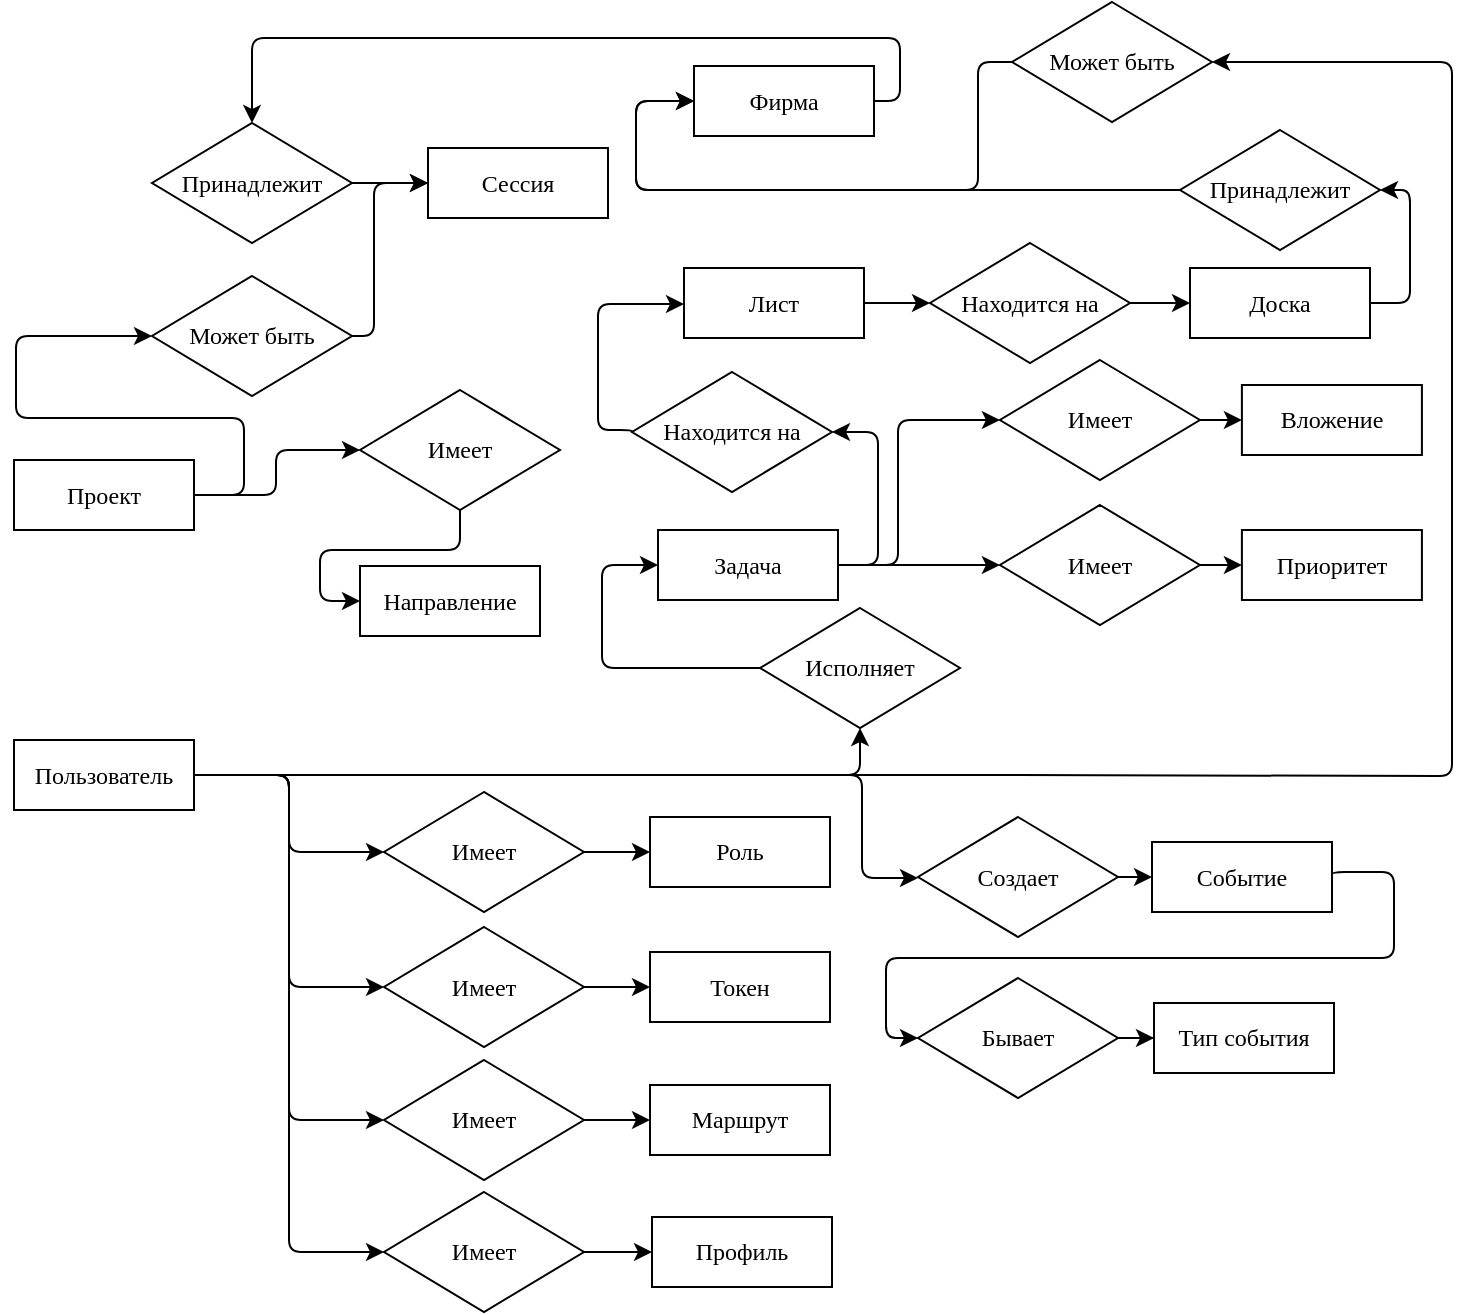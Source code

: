 <mxfile version="24.4.2" type="github">
  <diagram name="Page-1" id="e56a1550-8fbb-45ad-956c-1786394a9013">
    <mxGraphModel dx="1675" dy="-667" grid="0" gridSize="10" guides="1" tooltips="1" connect="1" arrows="1" fold="1" page="0" pageScale="1" pageWidth="1100" pageHeight="850" background="none" math="0" shadow="0">
      <root>
        <mxCell id="0" />
        <mxCell id="1" parent="0" />
        <mxCell id="h-be-nQW5oj6uktQYkDy-21" value="" style="edgeStyle=orthogonalEdgeStyle;orthogonalLoop=1;jettySize=auto;entryX=0;entryY=0.5;entryDx=0;entryDy=0;fontFamily=Liberation Serif;strokeWidth=1;strokeColor=default;shadow=0;arcSize=12;verticalAlign=middle;labelBorderColor=none;textShadow=0;html=1;" edge="1" parent="1" source="h-be-nQW5oj6uktQYkDy-1" target="h-be-nQW5oj6uktQYkDy-20">
          <mxGeometry relative="1" as="geometry" />
        </mxCell>
        <mxCell id="h-be-nQW5oj6uktQYkDy-24" value="" style="edgeStyle=orthogonalEdgeStyle;orthogonalLoop=1;jettySize=auto;entryX=0;entryY=0.5;entryDx=0;entryDy=0;fontFamily=Liberation Serif;strokeWidth=1;strokeColor=default;shadow=0;arcSize=12;verticalAlign=middle;labelBorderColor=none;textShadow=0;html=1;" edge="1" parent="1" source="h-be-nQW5oj6uktQYkDy-1" target="h-be-nQW5oj6uktQYkDy-23">
          <mxGeometry relative="1" as="geometry" />
        </mxCell>
        <mxCell id="h-be-nQW5oj6uktQYkDy-31" value="" style="edgeStyle=orthogonalEdgeStyle;orthogonalLoop=1;jettySize=auto;entryX=0;entryY=0.5;entryDx=0;entryDy=0;fontFamily=Liberation Serif;strokeWidth=1;strokeColor=default;shadow=0;arcSize=12;verticalAlign=middle;labelBorderColor=none;textShadow=0;html=1;" edge="1" parent="1" source="h-be-nQW5oj6uktQYkDy-33" target="h-be-nQW5oj6uktQYkDy-7">
          <mxGeometry relative="1" as="geometry" />
        </mxCell>
        <mxCell id="h-be-nQW5oj6uktQYkDy-55" value="" style="edgeStyle=orthogonalEdgeStyle;orthogonalLoop=1;jettySize=auto;entryX=0;entryY=0.5;entryDx=0;entryDy=0;fontFamily=Liberation Serif;strokeWidth=1;strokeColor=default;shadow=0;arcSize=12;verticalAlign=middle;labelBorderColor=none;textShadow=0;html=1;" edge="1" parent="1" source="h-be-nQW5oj6uktQYkDy-1" target="h-be-nQW5oj6uktQYkDy-54">
          <mxGeometry relative="1" as="geometry">
            <Array as="points">
              <mxPoint x="10" y="1943" />
              <mxPoint x="10" y="1994" />
              <mxPoint x="38" y="1994" />
            </Array>
          </mxGeometry>
        </mxCell>
        <mxCell id="h-be-nQW5oj6uktQYkDy-67" value="" style="edgeStyle=orthogonalEdgeStyle;orthogonalLoop=1;jettySize=auto;entryX=0;entryY=0.5;entryDx=0;entryDy=0;fontFamily=Liberation Serif;strokeWidth=1;strokeColor=default;shadow=0;arcSize=12;verticalAlign=middle;labelBorderColor=none;textShadow=0;html=1;" edge="1" parent="1" source="h-be-nQW5oj6uktQYkDy-1" target="h-be-nQW5oj6uktQYkDy-66">
          <mxGeometry relative="1" as="geometry" />
        </mxCell>
        <mxCell id="h-be-nQW5oj6uktQYkDy-74" value="" style="edgeStyle=orthogonalEdgeStyle;orthogonalLoop=1;jettySize=auto;entryX=0.5;entryY=1;entryDx=0;entryDy=0;fontFamily=Liberation Serif;strokeWidth=1;strokeColor=default;shadow=0;arcSize=12;verticalAlign=middle;labelBorderColor=none;textShadow=0;html=1;exitX=1;exitY=0.5;exitDx=0;exitDy=0;" edge="1" parent="1" source="h-be-nQW5oj6uktQYkDy-1" target="h-be-nQW5oj6uktQYkDy-73">
          <mxGeometry relative="1" as="geometry">
            <mxPoint x="-116.0" y="2072" as="targetPoint" />
            <Array as="points">
              <mxPoint x="9" y="1943" />
              <mxPoint x="9" y="1925" />
            </Array>
          </mxGeometry>
        </mxCell>
        <mxCell id="h-be-nQW5oj6uktQYkDy-76" value="" style="edgeStyle=orthogonalEdgeStyle;orthogonalLoop=1;jettySize=auto;entryX=1;entryY=0.5;entryDx=0;entryDy=0;fontFamily=Liberation Serif;exitX=1;exitY=0.5;exitDx=0;exitDy=0;strokeWidth=1;strokeColor=default;shadow=0;arcSize=12;verticalAlign=middle;labelBorderColor=none;textShadow=0;html=1;" edge="1" parent="1" source="h-be-nQW5oj6uktQYkDy-1" target="h-be-nQW5oj6uktQYkDy-77">
          <mxGeometry relative="1" as="geometry">
            <Array as="points">
              <mxPoint x="64" y="1943" />
              <mxPoint x="305" y="1943" />
              <mxPoint x="305" y="1542" />
            </Array>
          </mxGeometry>
        </mxCell>
        <mxCell id="h-be-nQW5oj6uktQYkDy-1" value="Пользователь" style="rounded=0;fontFamily=Liberation Serif;strokeWidth=1;strokeColor=default;shadow=0;arcSize=12;verticalAlign=middle;labelBorderColor=none;textShadow=0;whiteSpace=wrap;html=1;" vertex="1" parent="1">
          <mxGeometry x="-414" y="1925" width="90" height="35" as="geometry" />
        </mxCell>
        <mxCell id="h-be-nQW5oj6uktQYkDy-2" value="Роль" style="rounded=0;fontFamily=Liberation Serif;strokeWidth=1;strokeColor=default;shadow=0;arcSize=12;verticalAlign=middle;labelBorderColor=none;textShadow=0;whiteSpace=wrap;html=1;flipH=1;" vertex="1" parent="1">
          <mxGeometry x="-96" y="1963.5" width="90" height="35" as="geometry" />
        </mxCell>
        <mxCell id="h-be-nQW5oj6uktQYkDy-4" value="Токен" style="rounded=0;fontFamily=Liberation Serif;strokeWidth=1;strokeColor=default;shadow=0;arcSize=12;verticalAlign=middle;labelBorderColor=none;textShadow=0;whiteSpace=wrap;html=1;" vertex="1" parent="1">
          <mxGeometry x="-96" y="2031" width="90" height="35" as="geometry" />
        </mxCell>
        <mxCell id="h-be-nQW5oj6uktQYkDy-52" value="" style="edgeStyle=orthogonalEdgeStyle;orthogonalLoop=1;jettySize=auto;entryX=0.5;entryY=0;entryDx=0;entryDy=0;fontFamily=Liberation Serif;strokeWidth=1;strokeColor=default;shadow=0;arcSize=12;verticalAlign=middle;labelBorderColor=none;textShadow=0;html=1;exitX=1;exitY=0.5;exitDx=0;exitDy=0;" edge="1" parent="1" source="h-be-nQW5oj6uktQYkDy-5" target="h-be-nQW5oj6uktQYkDy-51">
          <mxGeometry relative="1" as="geometry">
            <Array as="points">
              <mxPoint x="29" y="1606" />
              <mxPoint x="29" y="1574" />
              <mxPoint x="-295" y="1574" />
            </Array>
          </mxGeometry>
        </mxCell>
        <mxCell id="h-be-nQW5oj6uktQYkDy-5" value="Фирма" style="rounded=0;fontFamily=Liberation Serif;strokeWidth=1;strokeColor=default;shadow=0;arcSize=12;verticalAlign=middle;labelBorderColor=none;textShadow=0;whiteSpace=wrap;html=1;" vertex="1" parent="1">
          <mxGeometry x="-74" y="1588" width="90" height="35" as="geometry" />
        </mxCell>
        <mxCell id="h-be-nQW5oj6uktQYkDy-58" value="" style="edgeStyle=orthogonalEdgeStyle;orthogonalLoop=1;jettySize=auto;entryX=0;entryY=0.5;entryDx=0;entryDy=0;fontFamily=Liberation Serif;exitX=1;exitY=0.5;exitDx=0;exitDy=0;strokeWidth=1;strokeColor=default;shadow=0;arcSize=12;verticalAlign=middle;labelBorderColor=none;textShadow=0;html=1;" edge="1" parent="1" source="h-be-nQW5oj6uktQYkDy-6" target="h-be-nQW5oj6uktQYkDy-57">
          <mxGeometry relative="1" as="geometry">
            <Array as="points">
              <mxPoint x="-299" y="1803" />
              <mxPoint x="-299" y="1764" />
              <mxPoint x="-413" y="1764" />
              <mxPoint x="-413" y="1723" />
            </Array>
          </mxGeometry>
        </mxCell>
        <mxCell id="h-be-nQW5oj6uktQYkDy-71" value="" style="edgeStyle=orthogonalEdgeStyle;orthogonalLoop=1;jettySize=auto;entryX=0;entryY=0.5;entryDx=0;entryDy=0;fontFamily=Liberation Serif;exitX=1;exitY=0.5;exitDx=0;exitDy=0;strokeWidth=1;strokeColor=default;shadow=0;arcSize=12;verticalAlign=middle;labelBorderColor=none;textShadow=0;html=1;" edge="1" parent="1" source="h-be-nQW5oj6uktQYkDy-6" target="h-be-nQW5oj6uktQYkDy-70">
          <mxGeometry relative="1" as="geometry">
            <Array as="points">
              <mxPoint x="-283" y="1803" />
              <mxPoint x="-283" y="1780" />
            </Array>
          </mxGeometry>
        </mxCell>
        <mxCell id="h-be-nQW5oj6uktQYkDy-6" value="Проект" style="rounded=0;fontFamily=Liberation Serif;strokeWidth=1;strokeColor=default;shadow=0;arcSize=12;verticalAlign=middle;labelBorderColor=none;textShadow=0;whiteSpace=wrap;html=1;" vertex="1" parent="1">
          <mxGeometry x="-414" y="1785" width="90" height="35" as="geometry" />
        </mxCell>
        <mxCell id="h-be-nQW5oj6uktQYkDy-7" value="Маршрут" style="rounded=0;fontFamily=Liberation Serif;strokeWidth=1;strokeColor=default;shadow=0;arcSize=12;verticalAlign=middle;labelBorderColor=none;textShadow=0;whiteSpace=wrap;html=1;" vertex="1" parent="1">
          <mxGeometry x="-96" y="2097.5" width="90" height="35" as="geometry" />
        </mxCell>
        <mxCell id="h-be-nQW5oj6uktQYkDy-8" value="Сессия" style="rounded=0;fontFamily=Liberation Serif;strokeWidth=1;strokeColor=default;shadow=0;arcSize=12;verticalAlign=middle;labelBorderColor=none;textShadow=0;whiteSpace=wrap;html=1;" vertex="1" parent="1">
          <mxGeometry x="-207" y="1629" width="90" height="35" as="geometry" />
        </mxCell>
        <mxCell id="h-be-nQW5oj6uktQYkDy-49" value="" style="edgeStyle=orthogonalEdgeStyle;orthogonalLoop=1;jettySize=auto;entryX=1;entryY=0.5;entryDx=0;entryDy=0;fontFamily=Liberation Serif;exitX=1;exitY=0.5;exitDx=0;exitDy=0;strokeWidth=1;strokeColor=default;shadow=0;arcSize=12;verticalAlign=middle;labelBorderColor=none;textShadow=0;html=1;" edge="1" parent="1" source="h-be-nQW5oj6uktQYkDy-9" target="h-be-nQW5oj6uktQYkDy-48">
          <mxGeometry relative="1" as="geometry" />
        </mxCell>
        <mxCell id="h-be-nQW5oj6uktQYkDy-9" value="Доска" style="rounded=0;fontFamily=Liberation Serif;strokeWidth=1;strokeColor=default;shadow=0;arcSize=12;verticalAlign=middle;labelBorderColor=none;textShadow=0;whiteSpace=wrap;html=1;" vertex="1" parent="1">
          <mxGeometry x="174" y="1689" width="90" height="35" as="geometry" />
        </mxCell>
        <mxCell id="h-be-nQW5oj6uktQYkDy-46" value="" style="edgeStyle=orthogonalEdgeStyle;orthogonalLoop=1;jettySize=auto;entryX=0;entryY=0.5;entryDx=0;entryDy=0;fontFamily=Liberation Serif;exitX=1;exitY=0.5;exitDx=0;exitDy=0;strokeWidth=1;strokeColor=default;shadow=0;arcSize=12;verticalAlign=middle;labelBorderColor=none;textShadow=0;html=1;" edge="1" parent="1" source="h-be-nQW5oj6uktQYkDy-10" target="h-be-nQW5oj6uktQYkDy-45">
          <mxGeometry relative="1" as="geometry" />
        </mxCell>
        <mxCell id="h-be-nQW5oj6uktQYkDy-10" value="Лист" style="rounded=0;fontFamily=Liberation Serif;strokeWidth=1;strokeColor=default;shadow=0;arcSize=12;verticalAlign=middle;labelBorderColor=none;textShadow=0;whiteSpace=wrap;html=1;" vertex="1" parent="1">
          <mxGeometry x="-79" y="1689" width="90" height="35" as="geometry" />
        </mxCell>
        <mxCell id="h-be-nQW5oj6uktQYkDy-62" value="" style="edgeStyle=orthogonalEdgeStyle;orthogonalLoop=1;jettySize=auto;entryX=0;entryY=0.5;entryDx=0;entryDy=0;fontFamily=Liberation Serif;exitX=1;exitY=0.5;exitDx=0;exitDy=0;strokeWidth=1;strokeColor=default;shadow=0;arcSize=12;verticalAlign=middle;labelBorderColor=none;textShadow=0;html=1;" edge="1" parent="1" source="h-be-nQW5oj6uktQYkDy-11" target="h-be-nQW5oj6uktQYkDy-35">
          <mxGeometry relative="1" as="geometry">
            <Array as="points">
              <mxPoint x="28" y="1838" />
              <mxPoint x="28" y="1765" />
            </Array>
          </mxGeometry>
        </mxCell>
        <mxCell id="h-be-nQW5oj6uktQYkDy-63" value="" style="edgeStyle=orthogonalEdgeStyle;orthogonalLoop=1;jettySize=auto;fontFamily=Liberation Serif;strokeWidth=1;strokeColor=default;shadow=0;arcSize=12;verticalAlign=middle;labelBorderColor=none;textShadow=0;html=1;" edge="1" parent="1" source="h-be-nQW5oj6uktQYkDy-11" target="h-be-nQW5oj6uktQYkDy-38">
          <mxGeometry relative="1" as="geometry" />
        </mxCell>
        <mxCell id="h-be-nQW5oj6uktQYkDy-64" value="" style="edgeStyle=orthogonalEdgeStyle;orthogonalLoop=1;jettySize=auto;entryX=1;entryY=0.5;entryDx=0;entryDy=0;exitX=1;exitY=0.5;exitDx=0;exitDy=0;fontFamily=Liberation Serif;strokeWidth=1;strokeColor=default;shadow=0;arcSize=12;verticalAlign=middle;labelBorderColor=none;textShadow=0;html=1;" edge="1" parent="1" source="h-be-nQW5oj6uktQYkDy-11" target="h-be-nQW5oj6uktQYkDy-42">
          <mxGeometry relative="1" as="geometry" />
        </mxCell>
        <mxCell id="h-be-nQW5oj6uktQYkDy-11" value="Задача" style="rounded=0;fontFamily=Liberation Serif;strokeWidth=1;strokeColor=default;shadow=0;arcSize=12;verticalAlign=middle;labelBorderColor=none;textShadow=0;whiteSpace=wrap;html=1;" vertex="1" parent="1">
          <mxGeometry x="-92" y="1820" width="90" height="35" as="geometry" />
        </mxCell>
        <mxCell id="h-be-nQW5oj6uktQYkDy-12" value="Вложение" style="rounded=0;fontFamily=Liberation Serif;strokeWidth=1;strokeColor=default;shadow=0;arcSize=12;verticalAlign=middle;labelBorderColor=none;textShadow=0;whiteSpace=wrap;html=1;" vertex="1" parent="1">
          <mxGeometry x="199.95" y="1747.5" width="90" height="35" as="geometry" />
        </mxCell>
        <mxCell id="h-be-nQW5oj6uktQYkDy-13" value="Приоритет" style="rounded=0;fontFamily=Liberation Serif;strokeWidth=1;strokeColor=default;shadow=0;arcSize=12;verticalAlign=middle;labelBorderColor=none;textShadow=0;whiteSpace=wrap;html=1;" vertex="1" parent="1">
          <mxGeometry x="199.95" y="1820" width="90" height="35" as="geometry" />
        </mxCell>
        <mxCell id="h-be-nQW5oj6uktQYkDy-22" value="" style="edgeStyle=orthogonalEdgeStyle;orthogonalLoop=1;jettySize=auto;exitX=1;exitY=0.5;exitDx=0;exitDy=0;entryX=0;entryY=0.5;entryDx=0;entryDy=0;fontFamily=Liberation Serif;strokeWidth=1;strokeColor=default;shadow=0;arcSize=12;verticalAlign=middle;labelBorderColor=none;textShadow=0;html=1;" edge="1" parent="1" source="h-be-nQW5oj6uktQYkDy-20" target="h-be-nQW5oj6uktQYkDy-2">
          <mxGeometry relative="1" as="geometry">
            <mxPoint x="-107" y="1969.5" as="sourcePoint" />
          </mxGeometry>
        </mxCell>
        <mxCell id="h-be-nQW5oj6uktQYkDy-20" value="Имеет" style="rhombus;fontFamily=Liberation Serif;strokeWidth=1;strokeColor=default;shadow=0;arcSize=12;verticalAlign=middle;labelBorderColor=none;textShadow=0;whiteSpace=wrap;html=1;flipH=1;" vertex="1" parent="1">
          <mxGeometry x="-229" y="1951" width="100" height="60" as="geometry" />
        </mxCell>
        <mxCell id="h-be-nQW5oj6uktQYkDy-25" value="" style="edgeStyle=orthogonalEdgeStyle;orthogonalLoop=1;jettySize=auto;exitX=1;exitY=0.5;exitDx=0;exitDy=0;entryX=0;entryY=0.5;entryDx=0;entryDy=0;fontFamily=Liberation Serif;strokeWidth=1;strokeColor=default;shadow=0;arcSize=12;verticalAlign=middle;labelBorderColor=none;textShadow=0;html=1;" edge="1" parent="1" source="h-be-nQW5oj6uktQYkDy-23" target="h-be-nQW5oj6uktQYkDy-4">
          <mxGeometry relative="1" as="geometry" />
        </mxCell>
        <mxCell id="h-be-nQW5oj6uktQYkDy-23" value="Имеет" style="rhombus;fontFamily=Liberation Serif;strokeWidth=1;strokeColor=default;shadow=0;arcSize=12;verticalAlign=middle;labelBorderColor=none;textShadow=0;whiteSpace=wrap;html=1;" vertex="1" parent="1">
          <mxGeometry x="-229" y="2018.5" width="100" height="60" as="geometry" />
        </mxCell>
        <mxCell id="h-be-nQW5oj6uktQYkDy-29" value="" style="edgeStyle=orthogonalEdgeStyle;orthogonalLoop=1;jettySize=auto;entryX=0;entryY=0.5;entryDx=0;entryDy=0;exitX=1;exitY=0.5;exitDx=0;exitDy=0;fontFamily=Liberation Serif;strokeWidth=1;strokeColor=default;shadow=0;arcSize=12;verticalAlign=middle;labelBorderColor=none;textShadow=0;html=1;" edge="1" parent="1" source="h-be-nQW5oj6uktQYkDy-26" target="h-be-nQW5oj6uktQYkDy-28">
          <mxGeometry relative="1" as="geometry">
            <Array as="points">
              <mxPoint x="245" y="1991" />
              <mxPoint x="276" y="1991" />
              <mxPoint x="276" y="2034" />
              <mxPoint x="22" y="2034" />
              <mxPoint x="22" y="2074" />
            </Array>
          </mxGeometry>
        </mxCell>
        <mxCell id="h-be-nQW5oj6uktQYkDy-26" value="Событие" style="rounded=0;fontFamily=Liberation Serif;strokeWidth=1;strokeColor=default;shadow=0;arcSize=12;verticalAlign=middle;labelBorderColor=none;textShadow=0;whiteSpace=wrap;html=1;" vertex="1" parent="1">
          <mxGeometry x="155" y="1976" width="90" height="35" as="geometry" />
        </mxCell>
        <mxCell id="h-be-nQW5oj6uktQYkDy-27" value="Тип события" style="rounded=0;fontFamily=Liberation Serif;strokeWidth=1;strokeColor=default;shadow=0;arcSize=12;verticalAlign=middle;labelBorderColor=none;textShadow=0;whiteSpace=wrap;html=1;" vertex="1" parent="1">
          <mxGeometry x="156" y="2056.5" width="90" height="35" as="geometry" />
        </mxCell>
        <mxCell id="h-be-nQW5oj6uktQYkDy-30" value="" style="edgeStyle=orthogonalEdgeStyle;orthogonalLoop=1;jettySize=auto;entryX=0;entryY=0.5;entryDx=0;entryDy=0;fontFamily=Liberation Serif;strokeWidth=1;strokeColor=default;shadow=0;arcSize=12;verticalAlign=middle;labelBorderColor=none;textShadow=0;html=1;" edge="1" parent="1" source="h-be-nQW5oj6uktQYkDy-28" target="h-be-nQW5oj6uktQYkDy-27">
          <mxGeometry relative="1" as="geometry" />
        </mxCell>
        <mxCell id="h-be-nQW5oj6uktQYkDy-28" value="Бывает" style="rhombus;fontFamily=Liberation Serif;strokeWidth=1;strokeColor=default;shadow=0;arcSize=12;verticalAlign=middle;labelBorderColor=none;textShadow=0;whiteSpace=wrap;html=1;" vertex="1" parent="1">
          <mxGeometry x="38.0" y="2044" width="100" height="60" as="geometry" />
        </mxCell>
        <mxCell id="h-be-nQW5oj6uktQYkDy-34" value="" style="edgeStyle=orthogonalEdgeStyle;orthogonalLoop=1;jettySize=auto;entryX=0;entryY=0.5;entryDx=0;entryDy=0;fontFamily=Liberation Serif;strokeWidth=1;strokeColor=default;shadow=0;arcSize=12;verticalAlign=middle;labelBorderColor=none;textShadow=0;html=1;" edge="1" parent="1" source="h-be-nQW5oj6uktQYkDy-1" target="h-be-nQW5oj6uktQYkDy-33">
          <mxGeometry relative="1" as="geometry">
            <mxPoint x="-40" y="2112" as="sourcePoint" />
            <mxPoint x="-40" y="2240" as="targetPoint" />
          </mxGeometry>
        </mxCell>
        <mxCell id="h-be-nQW5oj6uktQYkDy-33" value="Имеет" style="rhombus;fontFamily=Liberation Serif;strokeWidth=1;strokeColor=default;shadow=0;arcSize=12;verticalAlign=middle;labelBorderColor=none;textShadow=0;whiteSpace=wrap;html=1;" vertex="1" parent="1">
          <mxGeometry x="-229" y="2085" width="100" height="60" as="geometry" />
        </mxCell>
        <mxCell id="h-be-nQW5oj6uktQYkDy-60" value="" style="edgeStyle=orthogonalEdgeStyle;orthogonalLoop=1;jettySize=auto;entryX=0;entryY=0.5;entryDx=0;entryDy=0;fontFamily=Liberation Serif;strokeWidth=1;strokeColor=default;shadow=0;arcSize=12;verticalAlign=middle;labelBorderColor=none;textShadow=0;html=1;" edge="1" parent="1" source="h-be-nQW5oj6uktQYkDy-35" target="h-be-nQW5oj6uktQYkDy-12">
          <mxGeometry relative="1" as="geometry" />
        </mxCell>
        <mxCell id="h-be-nQW5oj6uktQYkDy-35" value="Имеет" style="rhombus;fontFamily=Liberation Serif;strokeWidth=1;strokeColor=default;shadow=0;arcSize=12;verticalAlign=middle;labelBorderColor=none;textShadow=0;whiteSpace=wrap;html=1;" vertex="1" parent="1">
          <mxGeometry x="78.95" y="1735" width="100" height="60" as="geometry" />
        </mxCell>
        <mxCell id="h-be-nQW5oj6uktQYkDy-61" value="" style="edgeStyle=orthogonalEdgeStyle;orthogonalLoop=1;jettySize=auto;fontFamily=Liberation Serif;entryX=0;entryY=0.5;entryDx=0;entryDy=0;strokeWidth=1;strokeColor=default;shadow=0;arcSize=12;verticalAlign=middle;labelBorderColor=none;textShadow=0;html=1;" edge="1" parent="1" source="h-be-nQW5oj6uktQYkDy-38" target="h-be-nQW5oj6uktQYkDy-13">
          <mxGeometry relative="1" as="geometry" />
        </mxCell>
        <mxCell id="h-be-nQW5oj6uktQYkDy-38" value="Имеет" style="rhombus;fontFamily=Liberation Serif;strokeWidth=1;strokeColor=default;shadow=0;arcSize=12;verticalAlign=middle;labelBorderColor=none;textShadow=0;whiteSpace=wrap;html=1;" vertex="1" parent="1">
          <mxGeometry x="78.95" y="1807.5" width="100" height="60" as="geometry" />
        </mxCell>
        <mxCell id="h-be-nQW5oj6uktQYkDy-44" value="" style="edgeStyle=orthogonalEdgeStyle;orthogonalLoop=1;jettySize=auto;exitX=0;exitY=0.5;exitDx=0;exitDy=0;fontFamily=Liberation Serif;strokeWidth=1;strokeColor=default;shadow=0;arcSize=12;verticalAlign=middle;labelBorderColor=none;textShadow=0;html=1;entryX=0;entryY=0.5;entryDx=0;entryDy=0;" edge="1" parent="1" source="h-be-nQW5oj6uktQYkDy-42" target="h-be-nQW5oj6uktQYkDy-10">
          <mxGeometry relative="1" as="geometry">
            <mxPoint x="-105" y="1710" as="targetPoint" />
            <Array as="points">
              <mxPoint x="-105" y="1770" />
              <mxPoint x="-122" y="1770" />
              <mxPoint x="-122" y="1707" />
              <mxPoint x="-79" y="1707" />
            </Array>
          </mxGeometry>
        </mxCell>
        <mxCell id="h-be-nQW5oj6uktQYkDy-42" value="Находится на" style="rhombus;fontFamily=Liberation Serif;strokeWidth=1;strokeColor=default;shadow=0;arcSize=12;verticalAlign=middle;labelBorderColor=none;textShadow=0;whiteSpace=wrap;html=1;" vertex="1" parent="1">
          <mxGeometry x="-105" y="1741" width="100" height="60" as="geometry" />
        </mxCell>
        <mxCell id="h-be-nQW5oj6uktQYkDy-47" value="" style="edgeStyle=orthogonalEdgeStyle;orthogonalLoop=1;jettySize=auto;entryX=0;entryY=0.5;entryDx=0;entryDy=0;fontFamily=Liberation Serif;exitX=1;exitY=0.5;exitDx=0;exitDy=0;strokeWidth=1;strokeColor=default;shadow=0;arcSize=12;verticalAlign=middle;labelBorderColor=none;textShadow=0;html=1;" edge="1" parent="1" source="h-be-nQW5oj6uktQYkDy-45" target="h-be-nQW5oj6uktQYkDy-9">
          <mxGeometry relative="1" as="geometry" />
        </mxCell>
        <mxCell id="h-be-nQW5oj6uktQYkDy-45" value="Находится на" style="rhombus;fontFamily=Liberation Serif;strokeWidth=1;strokeColor=default;shadow=0;arcSize=12;verticalAlign=middle;labelBorderColor=none;textShadow=0;whiteSpace=wrap;html=1;" vertex="1" parent="1">
          <mxGeometry x="44" y="1676.5" width="100" height="60" as="geometry" />
        </mxCell>
        <mxCell id="h-be-nQW5oj6uktQYkDy-50" value="" style="edgeStyle=orthogonalEdgeStyle;orthogonalLoop=1;jettySize=auto;entryX=0;entryY=0.5;entryDx=0;entryDy=0;fontFamily=Liberation Serif;exitX=0;exitY=0.5;exitDx=0;exitDy=0;strokeWidth=1;strokeColor=default;shadow=0;arcSize=12;verticalAlign=middle;labelBorderColor=none;textShadow=0;html=1;" edge="1" parent="1" source="h-be-nQW5oj6uktQYkDy-48" target="h-be-nQW5oj6uktQYkDy-5">
          <mxGeometry relative="1" as="geometry">
            <Array as="points">
              <mxPoint x="169" y="1650" />
              <mxPoint x="-103" y="1650" />
              <mxPoint x="-103" y="1606" />
            </Array>
          </mxGeometry>
        </mxCell>
        <mxCell id="h-be-nQW5oj6uktQYkDy-48" value="Принадлежит" style="rhombus;fontFamily=Liberation Serif;strokeWidth=1;strokeColor=default;shadow=0;arcSize=12;verticalAlign=middle;labelBorderColor=none;textShadow=0;whiteSpace=wrap;html=1;" vertex="1" parent="1">
          <mxGeometry x="169" y="1620" width="100" height="60" as="geometry" />
        </mxCell>
        <mxCell id="h-be-nQW5oj6uktQYkDy-53" value="" style="edgeStyle=orthogonalEdgeStyle;orthogonalLoop=1;jettySize=auto;entryX=0;entryY=0.5;entryDx=0;entryDy=0;exitX=1;exitY=0.5;exitDx=0;exitDy=0;fontFamily=Liberation Serif;strokeWidth=1;strokeColor=default;shadow=0;arcSize=12;verticalAlign=middle;labelBorderColor=none;textShadow=0;html=1;" edge="1" parent="1" source="h-be-nQW5oj6uktQYkDy-51" target="h-be-nQW5oj6uktQYkDy-8">
          <mxGeometry relative="1" as="geometry" />
        </mxCell>
        <mxCell id="h-be-nQW5oj6uktQYkDy-51" value="Принадлежит" style="rhombus;fontFamily=Liberation Serif;strokeWidth=1;strokeColor=default;shadow=0;arcSize=12;verticalAlign=middle;labelBorderColor=none;textShadow=0;whiteSpace=wrap;html=1;" vertex="1" parent="1">
          <mxGeometry x="-345" y="1616.5" width="100" height="60" as="geometry" />
        </mxCell>
        <mxCell id="h-be-nQW5oj6uktQYkDy-56" value="" style="edgeStyle=orthogonalEdgeStyle;orthogonalLoop=1;jettySize=auto;exitX=1;exitY=0.5;exitDx=0;exitDy=0;entryX=0;entryY=0.5;entryDx=0;entryDy=0;fontFamily=Liberation Serif;strokeWidth=1;strokeColor=default;shadow=0;arcSize=12;verticalAlign=middle;labelBorderColor=none;textShadow=0;html=1;" edge="1" parent="1" source="h-be-nQW5oj6uktQYkDy-54" target="h-be-nQW5oj6uktQYkDy-26">
          <mxGeometry relative="1" as="geometry" />
        </mxCell>
        <mxCell id="h-be-nQW5oj6uktQYkDy-54" value="Создает" style="rhombus;fontFamily=Liberation Serif;strokeWidth=1;strokeColor=default;shadow=0;arcSize=12;verticalAlign=middle;labelBorderColor=none;textShadow=0;whiteSpace=wrap;html=1;" vertex="1" parent="1">
          <mxGeometry x="38.0" y="1963.5" width="100" height="60" as="geometry" />
        </mxCell>
        <mxCell id="h-be-nQW5oj6uktQYkDy-59" value="" style="edgeStyle=orthogonalEdgeStyle;orthogonalLoop=1;jettySize=auto;exitX=1;exitY=0.5;exitDx=0;exitDy=0;entryX=0;entryY=0.5;entryDx=0;entryDy=0;fontFamily=Liberation Serif;strokeWidth=1;strokeColor=default;shadow=0;arcSize=12;verticalAlign=middle;labelBorderColor=none;textShadow=0;html=1;" edge="1" parent="1" source="h-be-nQW5oj6uktQYkDy-57" target="h-be-nQW5oj6uktQYkDy-8">
          <mxGeometry relative="1" as="geometry">
            <Array as="points">
              <mxPoint x="-234" y="1723" />
              <mxPoint x="-234" y="1647" />
            </Array>
          </mxGeometry>
        </mxCell>
        <mxCell id="h-be-nQW5oj6uktQYkDy-57" value="Может быть" style="rhombus;fontFamily=Liberation Serif;strokeWidth=1;strokeColor=default;shadow=0;arcSize=12;verticalAlign=middle;labelBorderColor=none;textShadow=0;whiteSpace=wrap;html=1;" vertex="1" parent="1">
          <mxGeometry x="-345" y="1693" width="100" height="60" as="geometry" />
        </mxCell>
        <mxCell id="h-be-nQW5oj6uktQYkDy-65" value="Профиль" style="rounded=0;fontFamily=Liberation Serif;strokeWidth=1;strokeColor=default;shadow=0;arcSize=12;verticalAlign=middle;labelBorderColor=none;textShadow=0;whiteSpace=wrap;html=1;" vertex="1" parent="1">
          <mxGeometry x="-95" y="2163.5" width="90" height="35" as="geometry" />
        </mxCell>
        <mxCell id="h-be-nQW5oj6uktQYkDy-68" value="" style="edgeStyle=orthogonalEdgeStyle;orthogonalLoop=1;jettySize=auto;entryX=0;entryY=0.5;entryDx=0;entryDy=0;fontFamily=Liberation Serif;strokeWidth=1;strokeColor=default;shadow=0;arcSize=12;verticalAlign=middle;labelBorderColor=none;textShadow=0;html=1;" edge="1" parent="1" source="h-be-nQW5oj6uktQYkDy-66" target="h-be-nQW5oj6uktQYkDy-65">
          <mxGeometry relative="1" as="geometry" />
        </mxCell>
        <mxCell id="h-be-nQW5oj6uktQYkDy-66" value="Имеет" style="rhombus;fontFamily=Liberation Serif;strokeWidth=1;strokeColor=default;shadow=0;arcSize=12;verticalAlign=middle;labelBorderColor=none;textShadow=0;whiteSpace=wrap;html=1;" vertex="1" parent="1">
          <mxGeometry x="-229" y="2151" width="100" height="60" as="geometry" />
        </mxCell>
        <mxCell id="h-be-nQW5oj6uktQYkDy-69" value="Направление" style="rounded=0;fontFamily=Liberation Serif;strokeWidth=1;strokeColor=default;shadow=0;arcSize=12;verticalAlign=middle;labelBorderColor=none;textShadow=0;whiteSpace=wrap;html=1;" vertex="1" parent="1">
          <mxGeometry x="-241" y="1838" width="90" height="35" as="geometry" />
        </mxCell>
        <mxCell id="h-be-nQW5oj6uktQYkDy-72" value="" style="edgeStyle=orthogonalEdgeStyle;orthogonalLoop=1;jettySize=auto;entryX=0;entryY=0.5;entryDx=0;entryDy=0;fontFamily=Liberation Serif;strokeWidth=1;strokeColor=default;shadow=0;arcSize=12;verticalAlign=middle;labelBorderColor=none;textShadow=0;html=1;" edge="1" parent="1" source="h-be-nQW5oj6uktQYkDy-70" target="h-be-nQW5oj6uktQYkDy-69">
          <mxGeometry relative="1" as="geometry" />
        </mxCell>
        <mxCell id="h-be-nQW5oj6uktQYkDy-70" value="Имеет" style="rhombus;fontFamily=Liberation Serif;strokeWidth=1;strokeColor=default;shadow=0;arcSize=12;verticalAlign=middle;labelBorderColor=none;textShadow=0;whiteSpace=wrap;html=1;" vertex="1" parent="1">
          <mxGeometry x="-241" y="1750" width="100" height="60" as="geometry" />
        </mxCell>
        <mxCell id="h-be-nQW5oj6uktQYkDy-75" value="" style="edgeStyle=orthogonalEdgeStyle;orthogonalLoop=1;jettySize=auto;entryX=0;entryY=0.5;entryDx=0;entryDy=0;fontFamily=Liberation Serif;strokeWidth=1;strokeColor=default;shadow=0;arcSize=12;verticalAlign=middle;labelBorderColor=none;textShadow=0;html=1;exitX=0;exitY=0.5;exitDx=0;exitDy=0;" edge="1" parent="1" source="h-be-nQW5oj6uktQYkDy-73" target="h-be-nQW5oj6uktQYkDy-11">
          <mxGeometry relative="1" as="geometry">
            <Array as="points">
              <mxPoint x="-120" y="1889" />
              <mxPoint x="-120" y="1838" />
            </Array>
          </mxGeometry>
        </mxCell>
        <mxCell id="h-be-nQW5oj6uktQYkDy-73" value="Исполняет" style="rhombus;fontFamily=Liberation Serif;strokeWidth=1;strokeColor=default;shadow=0;arcSize=12;verticalAlign=middle;labelBorderColor=none;textShadow=0;whiteSpace=wrap;html=1;" vertex="1" parent="1">
          <mxGeometry x="-41" y="1859" width="100" height="60" as="geometry" />
        </mxCell>
        <mxCell id="h-be-nQW5oj6uktQYkDy-78" value="" style="edgeStyle=orthogonalEdgeStyle;orthogonalLoop=1;jettySize=auto;exitX=0;exitY=0.5;exitDx=0;exitDy=0;entryX=0;entryY=0.5;entryDx=0;entryDy=0;fontFamily=Liberation Serif;strokeWidth=1;strokeColor=default;shadow=0;arcSize=12;verticalAlign=middle;labelBorderColor=none;textShadow=0;html=1;" edge="1" parent="1" source="h-be-nQW5oj6uktQYkDy-77" target="h-be-nQW5oj6uktQYkDy-5">
          <mxGeometry relative="1" as="geometry">
            <Array as="points">
              <mxPoint x="68" y="1586" />
              <mxPoint x="68" y="1650" />
              <mxPoint x="-103" y="1650" />
              <mxPoint x="-103" y="1606" />
            </Array>
          </mxGeometry>
        </mxCell>
        <mxCell id="h-be-nQW5oj6uktQYkDy-77" value="Может быть" style="rhombus;fontFamily=Liberation Serif;strokeWidth=1;strokeColor=default;shadow=0;arcSize=12;verticalAlign=middle;labelBorderColor=none;textShadow=0;whiteSpace=wrap;html=1;" vertex="1" parent="1">
          <mxGeometry x="85" y="1556" width="100" height="60" as="geometry" />
        </mxCell>
      </root>
    </mxGraphModel>
  </diagram>
</mxfile>
